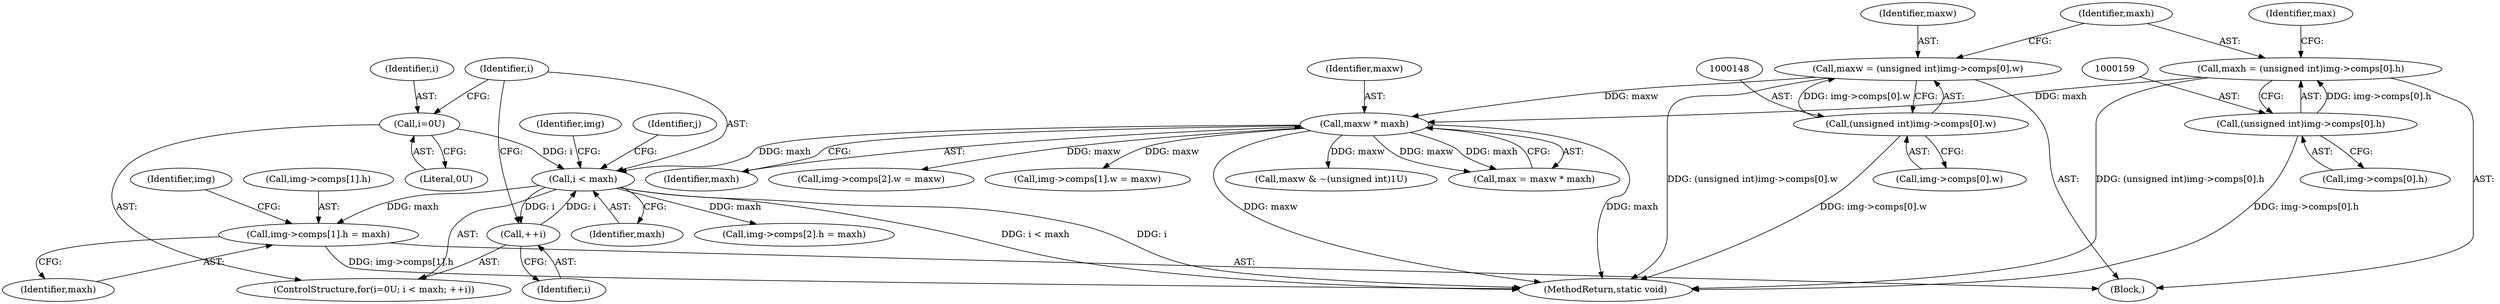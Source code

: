 digraph "0_openjpeg_15f081c89650dccee4aa4ae66f614c3fdb268767_1@array" {
"1000410" [label="(Call,img->comps[1].h = maxh)"];
"1000255" [label="(Call,i < maxh)"];
"1000258" [label="(Call,++i)"];
"1000252" [label="(Call,i=0U)"];
"1000169" [label="(Call,maxw * maxh)"];
"1000145" [label="(Call,maxw = (unsigned int)img->comps[0].w)"];
"1000147" [label="(Call,(unsigned int)img->comps[0].w)"];
"1000156" [label="(Call,maxh = (unsigned int)img->comps[0].h)"];
"1000158" [label="(Call,(unsigned int)img->comps[0].h)"];
"1000251" [label="(ControlStructure,for(i=0U; i < maxh; ++i))"];
"1000258" [label="(Call,++i)"];
"1000418" [label="(Identifier,maxh)"];
"1000354" [label="(Identifier,img)"];
"1000267" [label="(Call,maxw & ~(unsigned int)1U)"];
"1000167" [label="(Call,max = maxw * maxh)"];
"1000170" [label="(Identifier,maxw)"];
"1000411" [label="(Call,img->comps[1].h)"];
"1000255" [label="(Call,i < maxh)"];
"1000147" [label="(Call,(unsigned int)img->comps[0].w)"];
"1000103" [label="(Block,)"];
"1000171" [label="(Identifier,maxh)"];
"1000145" [label="(Call,maxw = (unsigned int)img->comps[0].w)"];
"1000169" [label="(Call,maxw * maxh)"];
"1000419" [label="(Call,img->comps[2].w = maxw)"];
"1000168" [label="(Identifier,max)"];
"1000146" [label="(Identifier,maxw)"];
"1000511" [label="(MethodReturn,static void)"];
"1000256" [label="(Identifier,i)"];
"1000263" [label="(Identifier,j)"];
"1000156" [label="(Call,maxh = (unsigned int)img->comps[0].h)"];
"1000149" [label="(Call,img->comps[0].w)"];
"1000257" [label="(Identifier,maxh)"];
"1000160" [label="(Call,img->comps[0].h)"];
"1000259" [label="(Identifier,i)"];
"1000158" [label="(Call,(unsigned int)img->comps[0].h)"];
"1000254" [label="(Literal,0U)"];
"1000253" [label="(Identifier,i)"];
"1000423" [label="(Identifier,img)"];
"1000410" [label="(Call,img->comps[1].h = maxh)"];
"1000157" [label="(Identifier,maxh)"];
"1000428" [label="(Call,img->comps[2].h = maxh)"];
"1000401" [label="(Call,img->comps[1].w = maxw)"];
"1000252" [label="(Call,i=0U)"];
"1000410" -> "1000103"  [label="AST: "];
"1000410" -> "1000418"  [label="CFG: "];
"1000411" -> "1000410"  [label="AST: "];
"1000418" -> "1000410"  [label="AST: "];
"1000423" -> "1000410"  [label="CFG: "];
"1000410" -> "1000511"  [label="DDG: img->comps[1].h"];
"1000255" -> "1000410"  [label="DDG: maxh"];
"1000255" -> "1000251"  [label="AST: "];
"1000255" -> "1000257"  [label="CFG: "];
"1000256" -> "1000255"  [label="AST: "];
"1000257" -> "1000255"  [label="AST: "];
"1000263" -> "1000255"  [label="CFG: "];
"1000354" -> "1000255"  [label="CFG: "];
"1000255" -> "1000511"  [label="DDG: i < maxh"];
"1000255" -> "1000511"  [label="DDG: i"];
"1000258" -> "1000255"  [label="DDG: i"];
"1000252" -> "1000255"  [label="DDG: i"];
"1000169" -> "1000255"  [label="DDG: maxh"];
"1000255" -> "1000258"  [label="DDG: i"];
"1000255" -> "1000428"  [label="DDG: maxh"];
"1000258" -> "1000251"  [label="AST: "];
"1000258" -> "1000259"  [label="CFG: "];
"1000259" -> "1000258"  [label="AST: "];
"1000256" -> "1000258"  [label="CFG: "];
"1000252" -> "1000251"  [label="AST: "];
"1000252" -> "1000254"  [label="CFG: "];
"1000253" -> "1000252"  [label="AST: "];
"1000254" -> "1000252"  [label="AST: "];
"1000256" -> "1000252"  [label="CFG: "];
"1000169" -> "1000167"  [label="AST: "];
"1000169" -> "1000171"  [label="CFG: "];
"1000170" -> "1000169"  [label="AST: "];
"1000171" -> "1000169"  [label="AST: "];
"1000167" -> "1000169"  [label="CFG: "];
"1000169" -> "1000511"  [label="DDG: maxh"];
"1000169" -> "1000511"  [label="DDG: maxw"];
"1000169" -> "1000167"  [label="DDG: maxw"];
"1000169" -> "1000167"  [label="DDG: maxh"];
"1000145" -> "1000169"  [label="DDG: maxw"];
"1000156" -> "1000169"  [label="DDG: maxh"];
"1000169" -> "1000267"  [label="DDG: maxw"];
"1000169" -> "1000401"  [label="DDG: maxw"];
"1000169" -> "1000419"  [label="DDG: maxw"];
"1000145" -> "1000103"  [label="AST: "];
"1000145" -> "1000147"  [label="CFG: "];
"1000146" -> "1000145"  [label="AST: "];
"1000147" -> "1000145"  [label="AST: "];
"1000157" -> "1000145"  [label="CFG: "];
"1000145" -> "1000511"  [label="DDG: (unsigned int)img->comps[0].w"];
"1000147" -> "1000145"  [label="DDG: img->comps[0].w"];
"1000147" -> "1000149"  [label="CFG: "];
"1000148" -> "1000147"  [label="AST: "];
"1000149" -> "1000147"  [label="AST: "];
"1000147" -> "1000511"  [label="DDG: img->comps[0].w"];
"1000156" -> "1000103"  [label="AST: "];
"1000156" -> "1000158"  [label="CFG: "];
"1000157" -> "1000156"  [label="AST: "];
"1000158" -> "1000156"  [label="AST: "];
"1000168" -> "1000156"  [label="CFG: "];
"1000156" -> "1000511"  [label="DDG: (unsigned int)img->comps[0].h"];
"1000158" -> "1000156"  [label="DDG: img->comps[0].h"];
"1000158" -> "1000160"  [label="CFG: "];
"1000159" -> "1000158"  [label="AST: "];
"1000160" -> "1000158"  [label="AST: "];
"1000158" -> "1000511"  [label="DDG: img->comps[0].h"];
}
